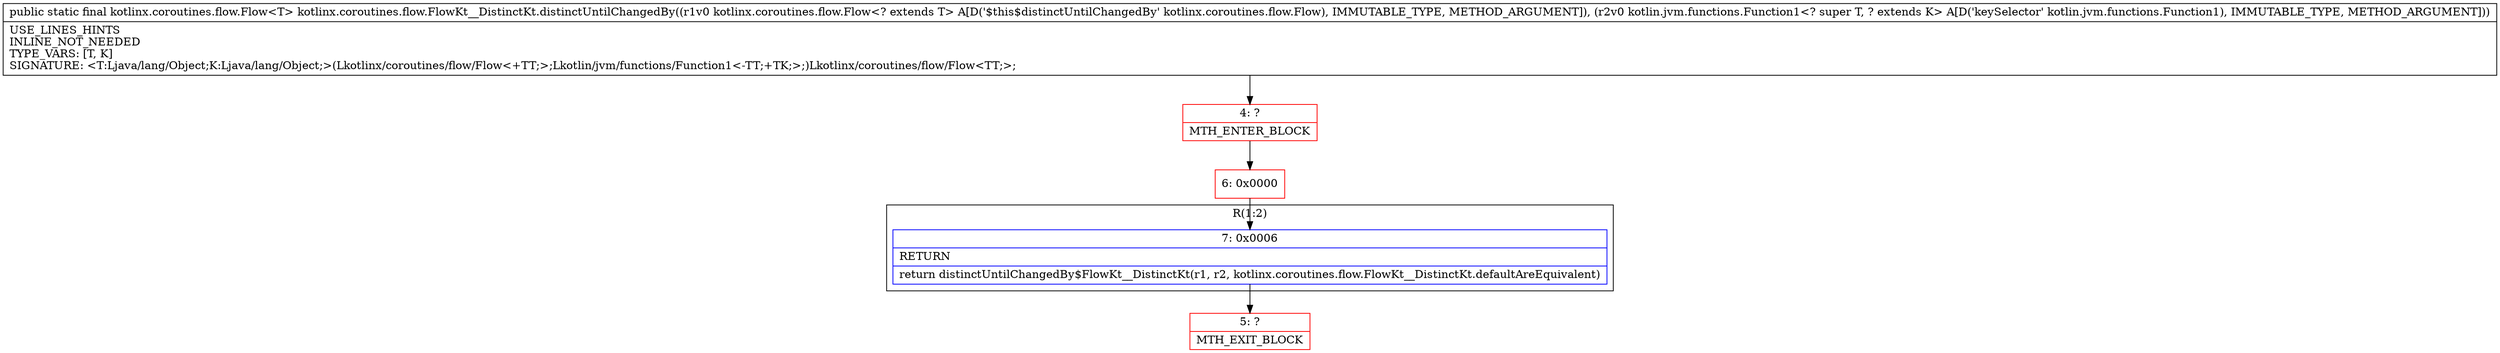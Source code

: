 digraph "CFG forkotlinx.coroutines.flow.FlowKt__DistinctKt.distinctUntilChangedBy(Lkotlinx\/coroutines\/flow\/Flow;Lkotlin\/jvm\/functions\/Function1;)Lkotlinx\/coroutines\/flow\/Flow;" {
subgraph cluster_Region_1233812599 {
label = "R(1:2)";
node [shape=record,color=blue];
Node_7 [shape=record,label="{7\:\ 0x0006|RETURN\l|return distinctUntilChangedBy$FlowKt__DistinctKt(r1, r2, kotlinx.coroutines.flow.FlowKt__DistinctKt.defaultAreEquivalent)\l}"];
}
Node_4 [shape=record,color=red,label="{4\:\ ?|MTH_ENTER_BLOCK\l}"];
Node_6 [shape=record,color=red,label="{6\:\ 0x0000}"];
Node_5 [shape=record,color=red,label="{5\:\ ?|MTH_EXIT_BLOCK\l}"];
MethodNode[shape=record,label="{public static final kotlinx.coroutines.flow.Flow\<T\> kotlinx.coroutines.flow.FlowKt__DistinctKt.distinctUntilChangedBy((r1v0 kotlinx.coroutines.flow.Flow\<? extends T\> A[D('$this$distinctUntilChangedBy' kotlinx.coroutines.flow.Flow), IMMUTABLE_TYPE, METHOD_ARGUMENT]), (r2v0 kotlin.jvm.functions.Function1\<? super T, ? extends K\> A[D('keySelector' kotlin.jvm.functions.Function1), IMMUTABLE_TYPE, METHOD_ARGUMENT]))  | USE_LINES_HINTS\lINLINE_NOT_NEEDED\lTYPE_VARS: [T, K]\lSIGNATURE: \<T:Ljava\/lang\/Object;K:Ljava\/lang\/Object;\>(Lkotlinx\/coroutines\/flow\/Flow\<+TT;\>;Lkotlin\/jvm\/functions\/Function1\<\-TT;+TK;\>;)Lkotlinx\/coroutines\/flow\/Flow\<TT;\>;\l}"];
MethodNode -> Node_4;Node_7 -> Node_5;
Node_4 -> Node_6;
Node_6 -> Node_7;
}

